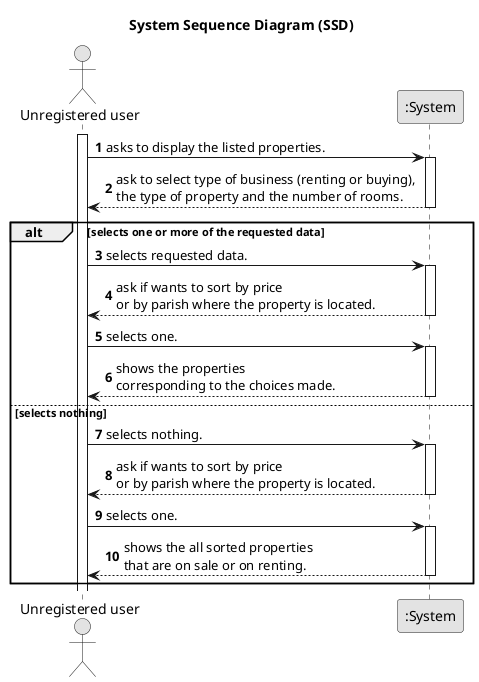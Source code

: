 @startuml
skinparam monochrome true
skinparam packageStyle rectangle
skinparam shadowing false

title System Sequence Diagram (SSD)

autonumber

actor "Unregistered user" as Employee
participant ":System" as System

activate Employee

    Employee -> System : asks to display the listed properties.
    activate System

        System --> Employee : ask to select type of business (renting or buying), \nthe type of property and the number of rooms.
    deactivate System

    alt selects one or more of the requested data

    Employee -> System : selects requested data.
    activate System

        System --> Employee : ask if wants to sort by price \nor by parish where the property is located.
    deactivate System

    Employee -> System : selects one.
    activate System

        System --> Employee : shows the properties \ncorresponding to the choices made.
    deactivate System

       else selects nothing

    Employee -> System : selects nothing.
        activate System

            System --> Employee : ask if wants to sort by price \nor by parish where the property is located.
        deactivate System

        Employee -> System : selects one.
        activate System

            System --> Employee : shows the all sorted properties \nthat are on sale or on renting.
        deactivate System

    end



@enduml